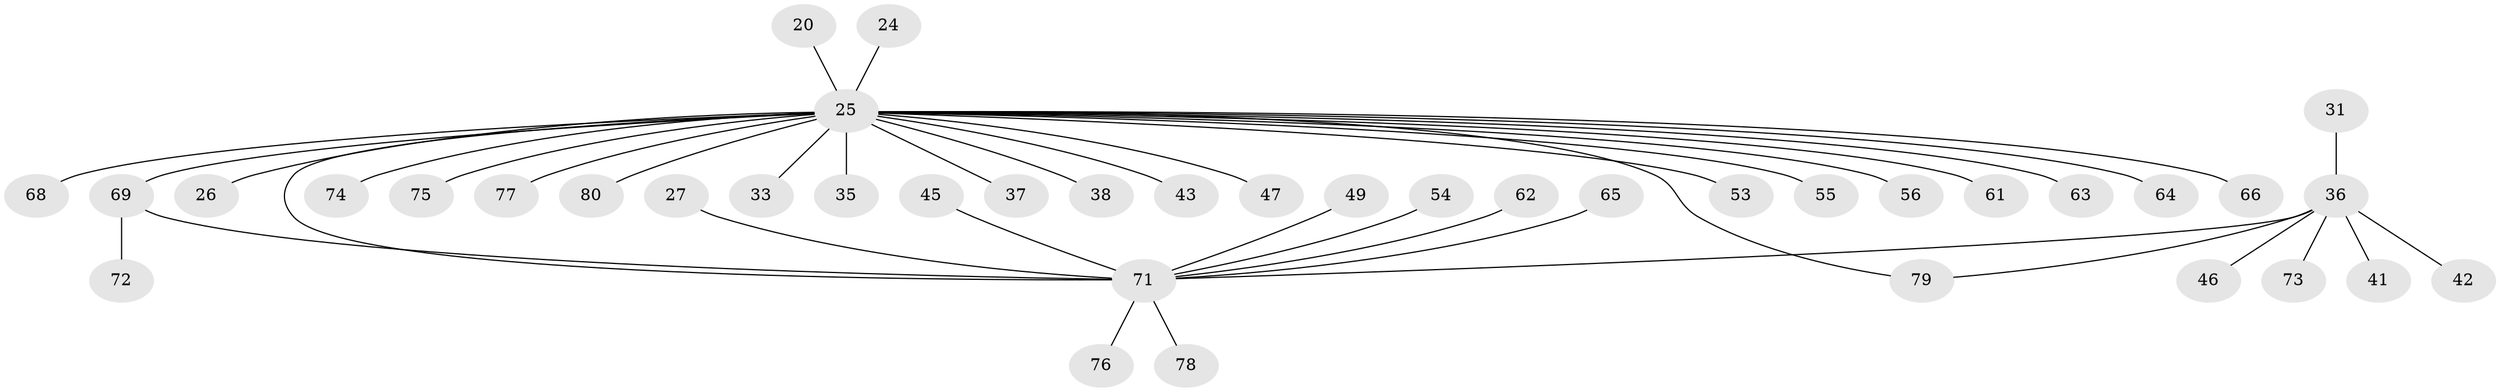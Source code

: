 // original degree distribution, {1: 0.55, 35: 0.0125, 8: 0.0125, 2: 0.2125, 3: 0.1125, 7: 0.0125, 4: 0.0375, 6: 0.0125, 5: 0.025, 9: 0.0125}
// Generated by graph-tools (version 1.1) at 2025/47/03/09/25 04:47:18]
// undirected, 40 vertices, 41 edges
graph export_dot {
graph [start="1"]
  node [color=gray90,style=filled];
  20;
  24;
  25 [super="+12+2+1+16"];
  26 [super="+18"];
  27;
  31;
  33 [super="+13"];
  35;
  36 [super="+11+30"];
  37 [super="+8"];
  38;
  41;
  42;
  43;
  45;
  46;
  47 [super="+28"];
  49;
  53;
  54;
  55 [super="+4"];
  56;
  61 [super="+52"];
  62 [super="+60"];
  63;
  64 [super="+57"];
  65;
  66 [super="+5"];
  68 [super="+59"];
  69 [super="+9+50"];
  71 [super="+48+23+19"];
  72;
  73 [super="+32+58"];
  74 [super="+39"];
  75;
  76;
  77 [super="+70"];
  78;
  79;
  80;
  20 -- 25;
  24 -- 25;
  25 -- 37 [weight=3];
  25 -- 38;
  25 -- 66;
  25 -- 69 [weight=3];
  25 -- 74 [weight=2];
  25 -- 75;
  25 -- 79;
  25 -- 80;
  25 -- 35;
  25 -- 43;
  25 -- 53;
  25 -- 56;
  25 -- 63;
  25 -- 55;
  25 -- 33;
  25 -- 26;
  25 -- 47;
  25 -- 61;
  25 -- 64;
  25 -- 68;
  25 -- 77;
  25 -- 71 [weight=3];
  27 -- 71;
  31 -- 36;
  36 -- 41;
  36 -- 42;
  36 -- 73;
  36 -- 46;
  36 -- 79;
  36 -- 71 [weight=3];
  45 -- 71;
  49 -- 71;
  54 -- 71;
  62 -- 71;
  65 -- 71;
  69 -- 72;
  69 -- 71 [weight=2];
  71 -- 76;
  71 -- 78;
}
